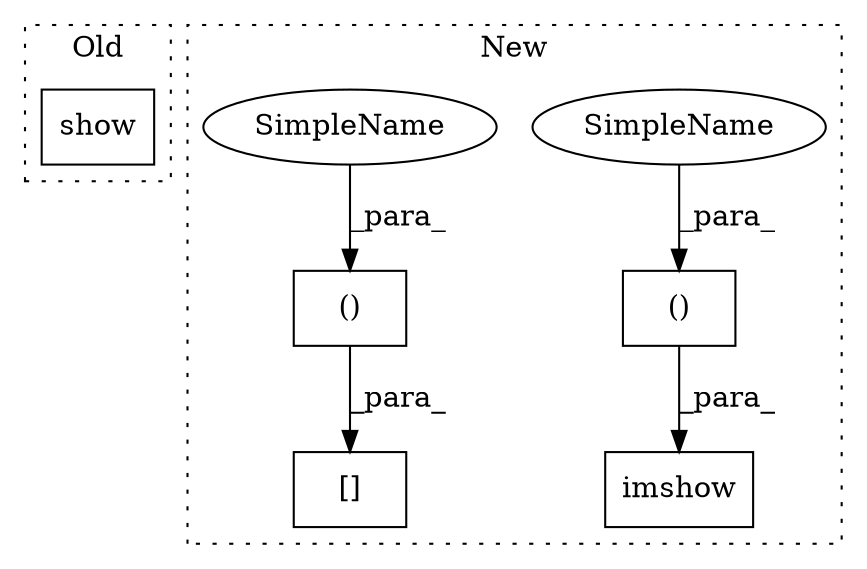 digraph G {
subgraph cluster0 {
1 [label="show" a="32" s="2037" l="6" shape="box"];
label = "Old";
style="dotted";
}
subgraph cluster1 {
2 [label="imshow" a="32" s="2437,2520" l="7,1" shape="box"];
3 [label="()" a="106" s="2459" l="35" shape="box"];
4 [label="()" a="106" s="2325" l="35" shape="box"];
5 [label="[]" a="2" s="2310,2360" l="15,2" shape="box"];
6 [label="SimpleName" a="42" s="2459" l="10" shape="ellipse"];
7 [label="SimpleName" a="42" s="2325" l="10" shape="ellipse"];
label = "New";
style="dotted";
}
3 -> 2 [label="_para_"];
4 -> 5 [label="_para_"];
6 -> 3 [label="_para_"];
7 -> 4 [label="_para_"];
}